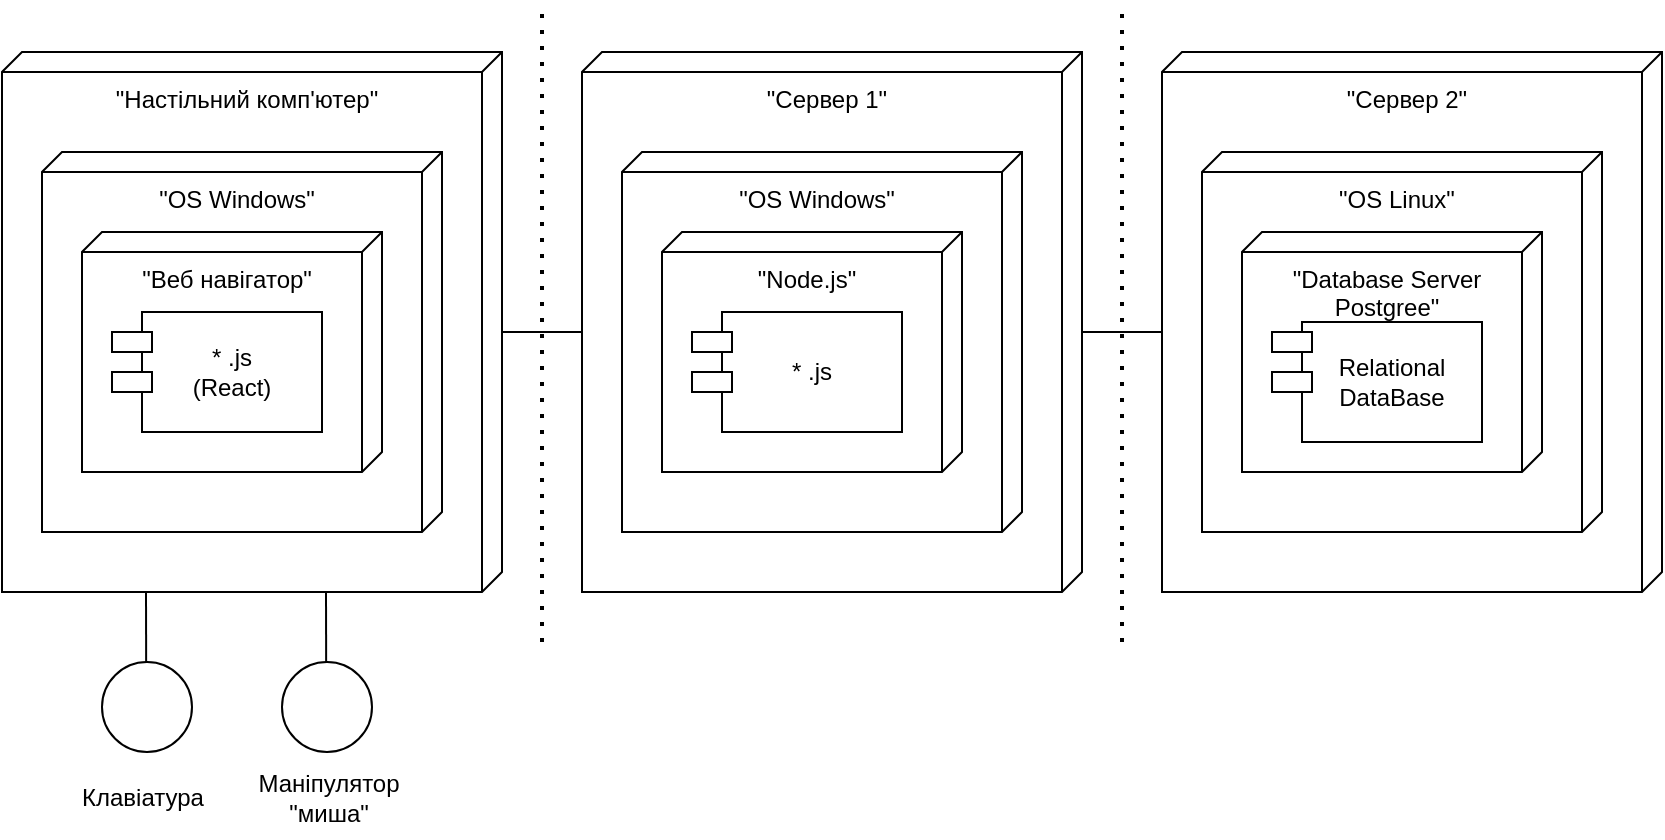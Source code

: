 <mxfile version="21.8.2" type="device">
  <diagram name="Страница — 1" id="AdFOdjGgJhjQYb_QFiZa">
    <mxGraphModel dx="1195" dy="658" grid="1" gridSize="10" guides="1" tooltips="1" connect="1" arrows="1" fold="1" page="1" pageScale="1" pageWidth="827" pageHeight="1169" math="0" shadow="0">
      <root>
        <mxCell id="0" />
        <mxCell id="1" parent="0" />
        <mxCell id="b16pgbRVrTGLanBJNTW7-1" value="&quot;Настільний комп&#39;ютер&quot;" style="verticalAlign=top;align=center;shape=cube;size=10;direction=south;fontStyle=0;html=1;boundedLbl=1;spacingLeft=5;whiteSpace=wrap;" vertex="1" parent="1">
          <mxGeometry x="200" y="220" width="250" height="270" as="geometry" />
        </mxCell>
        <mxCell id="b16pgbRVrTGLanBJNTW7-2" value="&quot;OS Windows&quot;" style="verticalAlign=top;align=center;shape=cube;size=10;direction=south;html=1;boundedLbl=1;spacingLeft=5;whiteSpace=wrap;" vertex="1" parent="b16pgbRVrTGLanBJNTW7-1">
          <mxGeometry width="200" height="190" relative="1" as="geometry">
            <mxPoint x="20" y="50" as="offset" />
          </mxGeometry>
        </mxCell>
        <mxCell id="b16pgbRVrTGLanBJNTW7-3" value="&quot;Веб навігатор&quot;" style="verticalAlign=top;align=center;shape=cube;size=10;direction=south;html=1;boundedLbl=1;spacingLeft=5;whiteSpace=wrap;" vertex="1" parent="b16pgbRVrTGLanBJNTW7-1">
          <mxGeometry width="150" height="120" relative="1" as="geometry">
            <mxPoint x="40" y="90" as="offset" />
          </mxGeometry>
        </mxCell>
        <mxCell id="b16pgbRVrTGLanBJNTW7-4" value="* .js&lt;br&gt;(React)" style="rounded=0;whiteSpace=wrap;html=1;" vertex="1" parent="b16pgbRVrTGLanBJNTW7-1">
          <mxGeometry x="70" y="130" width="90" height="60" as="geometry" />
        </mxCell>
        <mxCell id="b16pgbRVrTGLanBJNTW7-5" value="" style="rounded=0;whiteSpace=wrap;html=1;" vertex="1" parent="b16pgbRVrTGLanBJNTW7-1">
          <mxGeometry x="55" y="140" width="20" height="10" as="geometry" />
        </mxCell>
        <mxCell id="b16pgbRVrTGLanBJNTW7-6" value="" style="rounded=0;whiteSpace=wrap;html=1;" vertex="1" parent="b16pgbRVrTGLanBJNTW7-1">
          <mxGeometry x="55" y="160" width="20" height="10" as="geometry" />
        </mxCell>
        <mxCell id="b16pgbRVrTGLanBJNTW7-7" value="&quot;Сервер 1&quot;" style="verticalAlign=top;align=center;shape=cube;size=10;direction=south;fontStyle=0;html=1;boundedLbl=1;spacingLeft=5;whiteSpace=wrap;" vertex="1" parent="1">
          <mxGeometry x="490" y="220" width="250" height="270" as="geometry" />
        </mxCell>
        <mxCell id="b16pgbRVrTGLanBJNTW7-8" value="&quot;OS Windows&quot;" style="verticalAlign=top;align=center;shape=cube;size=10;direction=south;html=1;boundedLbl=1;spacingLeft=5;whiteSpace=wrap;" vertex="1" parent="b16pgbRVrTGLanBJNTW7-7">
          <mxGeometry width="200" height="190" relative="1" as="geometry">
            <mxPoint x="20" y="50" as="offset" />
          </mxGeometry>
        </mxCell>
        <mxCell id="b16pgbRVrTGLanBJNTW7-9" value="&quot;Node.js&quot;" style="verticalAlign=top;align=center;shape=cube;size=10;direction=south;html=1;boundedLbl=1;spacingLeft=5;whiteSpace=wrap;" vertex="1" parent="b16pgbRVrTGLanBJNTW7-7">
          <mxGeometry width="150" height="120" relative="1" as="geometry">
            <mxPoint x="40" y="90" as="offset" />
          </mxGeometry>
        </mxCell>
        <mxCell id="b16pgbRVrTGLanBJNTW7-10" value="* .js" style="rounded=0;whiteSpace=wrap;html=1;" vertex="1" parent="b16pgbRVrTGLanBJNTW7-7">
          <mxGeometry x="70" y="130" width="90" height="60" as="geometry" />
        </mxCell>
        <mxCell id="b16pgbRVrTGLanBJNTW7-11" value="" style="rounded=0;whiteSpace=wrap;html=1;" vertex="1" parent="b16pgbRVrTGLanBJNTW7-7">
          <mxGeometry x="55" y="140" width="20" height="10" as="geometry" />
        </mxCell>
        <mxCell id="b16pgbRVrTGLanBJNTW7-12" value="" style="rounded=0;whiteSpace=wrap;html=1;" vertex="1" parent="b16pgbRVrTGLanBJNTW7-7">
          <mxGeometry x="55" y="160" width="20" height="10" as="geometry" />
        </mxCell>
        <mxCell id="b16pgbRVrTGLanBJNTW7-13" value="&quot;Сервер 2&quot;" style="verticalAlign=top;align=center;shape=cube;size=10;direction=south;fontStyle=0;html=1;boundedLbl=1;spacingLeft=5;whiteSpace=wrap;" vertex="1" parent="1">
          <mxGeometry x="780" y="220" width="250" height="270" as="geometry" />
        </mxCell>
        <mxCell id="b16pgbRVrTGLanBJNTW7-14" value="&quot;OS Linux&quot;" style="verticalAlign=top;align=center;shape=cube;size=10;direction=south;html=1;boundedLbl=1;spacingLeft=5;whiteSpace=wrap;" vertex="1" parent="b16pgbRVrTGLanBJNTW7-13">
          <mxGeometry width="200" height="190" relative="1" as="geometry">
            <mxPoint x="20" y="50" as="offset" />
          </mxGeometry>
        </mxCell>
        <mxCell id="b16pgbRVrTGLanBJNTW7-15" value="&lt;font style=&quot;font-size: 12px;&quot;&gt;&quot;Database Server Postgree&quot;&lt;/font&gt;" style="verticalAlign=top;align=center;shape=cube;size=10;direction=south;html=1;boundedLbl=1;spacingLeft=5;whiteSpace=wrap;" vertex="1" parent="b16pgbRVrTGLanBJNTW7-13">
          <mxGeometry width="150" height="120" relative="1" as="geometry">
            <mxPoint x="40" y="90" as="offset" />
          </mxGeometry>
        </mxCell>
        <mxCell id="b16pgbRVrTGLanBJNTW7-16" value="Relational DataBase" style="rounded=0;whiteSpace=wrap;html=1;" vertex="1" parent="b16pgbRVrTGLanBJNTW7-13">
          <mxGeometry x="70" y="135" width="90" height="60" as="geometry" />
        </mxCell>
        <mxCell id="b16pgbRVrTGLanBJNTW7-17" value="" style="rounded=0;whiteSpace=wrap;html=1;" vertex="1" parent="b16pgbRVrTGLanBJNTW7-13">
          <mxGeometry x="55" y="140" width="20" height="10" as="geometry" />
        </mxCell>
        <mxCell id="b16pgbRVrTGLanBJNTW7-18" value="" style="rounded=0;whiteSpace=wrap;html=1;" vertex="1" parent="b16pgbRVrTGLanBJNTW7-13">
          <mxGeometry x="55" y="160" width="20" height="10" as="geometry" />
        </mxCell>
        <mxCell id="b16pgbRVrTGLanBJNTW7-19" value="" style="endArrow=none;dashed=1;html=1;dashPattern=1 3;strokeWidth=2;rounded=0;" edge="1" parent="1">
          <mxGeometry width="50" height="50" relative="1" as="geometry">
            <mxPoint x="470" y="515" as="sourcePoint" />
            <mxPoint x="470" y="195" as="targetPoint" />
          </mxGeometry>
        </mxCell>
        <mxCell id="b16pgbRVrTGLanBJNTW7-20" value="" style="endArrow=none;dashed=1;html=1;dashPattern=1 3;strokeWidth=2;rounded=0;" edge="1" parent="1">
          <mxGeometry width="50" height="50" relative="1" as="geometry">
            <mxPoint x="760" y="515" as="sourcePoint" />
            <mxPoint x="760" y="195" as="targetPoint" />
          </mxGeometry>
        </mxCell>
        <mxCell id="b16pgbRVrTGLanBJNTW7-21" value="" style="endArrow=none;html=1;rounded=0;" edge="1" parent="1">
          <mxGeometry width="50" height="50" relative="1" as="geometry">
            <mxPoint x="450" y="360" as="sourcePoint" />
            <mxPoint x="490" y="360" as="targetPoint" />
          </mxGeometry>
        </mxCell>
        <mxCell id="b16pgbRVrTGLanBJNTW7-22" value="" style="endArrow=none;html=1;rounded=0;" edge="1" parent="1">
          <mxGeometry width="50" height="50" relative="1" as="geometry">
            <mxPoint x="740" y="360" as="sourcePoint" />
            <mxPoint x="780" y="360" as="targetPoint" />
          </mxGeometry>
        </mxCell>
        <mxCell id="b16pgbRVrTGLanBJNTW7-25" value="" style="group" vertex="1" connectable="0" parent="1">
          <mxGeometry x="250" y="490" width="45" height="80" as="geometry" />
        </mxCell>
        <mxCell id="b16pgbRVrTGLanBJNTW7-23" value="" style="ellipse;whiteSpace=wrap;html=1;aspect=fixed;" vertex="1" parent="b16pgbRVrTGLanBJNTW7-25">
          <mxGeometry y="35" width="45" height="45" as="geometry" />
        </mxCell>
        <mxCell id="b16pgbRVrTGLanBJNTW7-24" value="" style="endArrow=none;html=1;rounded=0;" edge="1" parent="b16pgbRVrTGLanBJNTW7-25">
          <mxGeometry width="50" height="50" relative="1" as="geometry">
            <mxPoint x="22.08" y="35" as="sourcePoint" />
            <mxPoint x="22" as="targetPoint" />
          </mxGeometry>
        </mxCell>
        <mxCell id="b16pgbRVrTGLanBJNTW7-26" value="" style="group" vertex="1" connectable="0" parent="1">
          <mxGeometry x="340" y="490" width="45" height="80" as="geometry" />
        </mxCell>
        <mxCell id="b16pgbRVrTGLanBJNTW7-27" value="" style="ellipse;whiteSpace=wrap;html=1;aspect=fixed;" vertex="1" parent="b16pgbRVrTGLanBJNTW7-26">
          <mxGeometry y="35" width="45" height="45" as="geometry" />
        </mxCell>
        <mxCell id="b16pgbRVrTGLanBJNTW7-28" value="" style="endArrow=none;html=1;rounded=0;" edge="1" parent="b16pgbRVrTGLanBJNTW7-26">
          <mxGeometry width="50" height="50" relative="1" as="geometry">
            <mxPoint x="22.08" y="35" as="sourcePoint" />
            <mxPoint x="22" as="targetPoint" />
          </mxGeometry>
        </mxCell>
        <mxCell id="b16pgbRVrTGLanBJNTW7-29" value="Клавіатура" style="text;html=1;align=center;verticalAlign=middle;resizable=0;points=[];autosize=1;strokeColor=none;fillColor=none;" vertex="1" parent="1">
          <mxGeometry x="230" y="578" width="80" height="30" as="geometry" />
        </mxCell>
        <mxCell id="b16pgbRVrTGLanBJNTW7-30" value="Маніпулятор&lt;br&gt;&quot;миша&quot;" style="text;html=1;align=center;verticalAlign=middle;resizable=0;points=[];autosize=1;strokeColor=none;fillColor=none;" vertex="1" parent="1">
          <mxGeometry x="317.5" y="573" width="90" height="40" as="geometry" />
        </mxCell>
      </root>
    </mxGraphModel>
  </diagram>
</mxfile>
